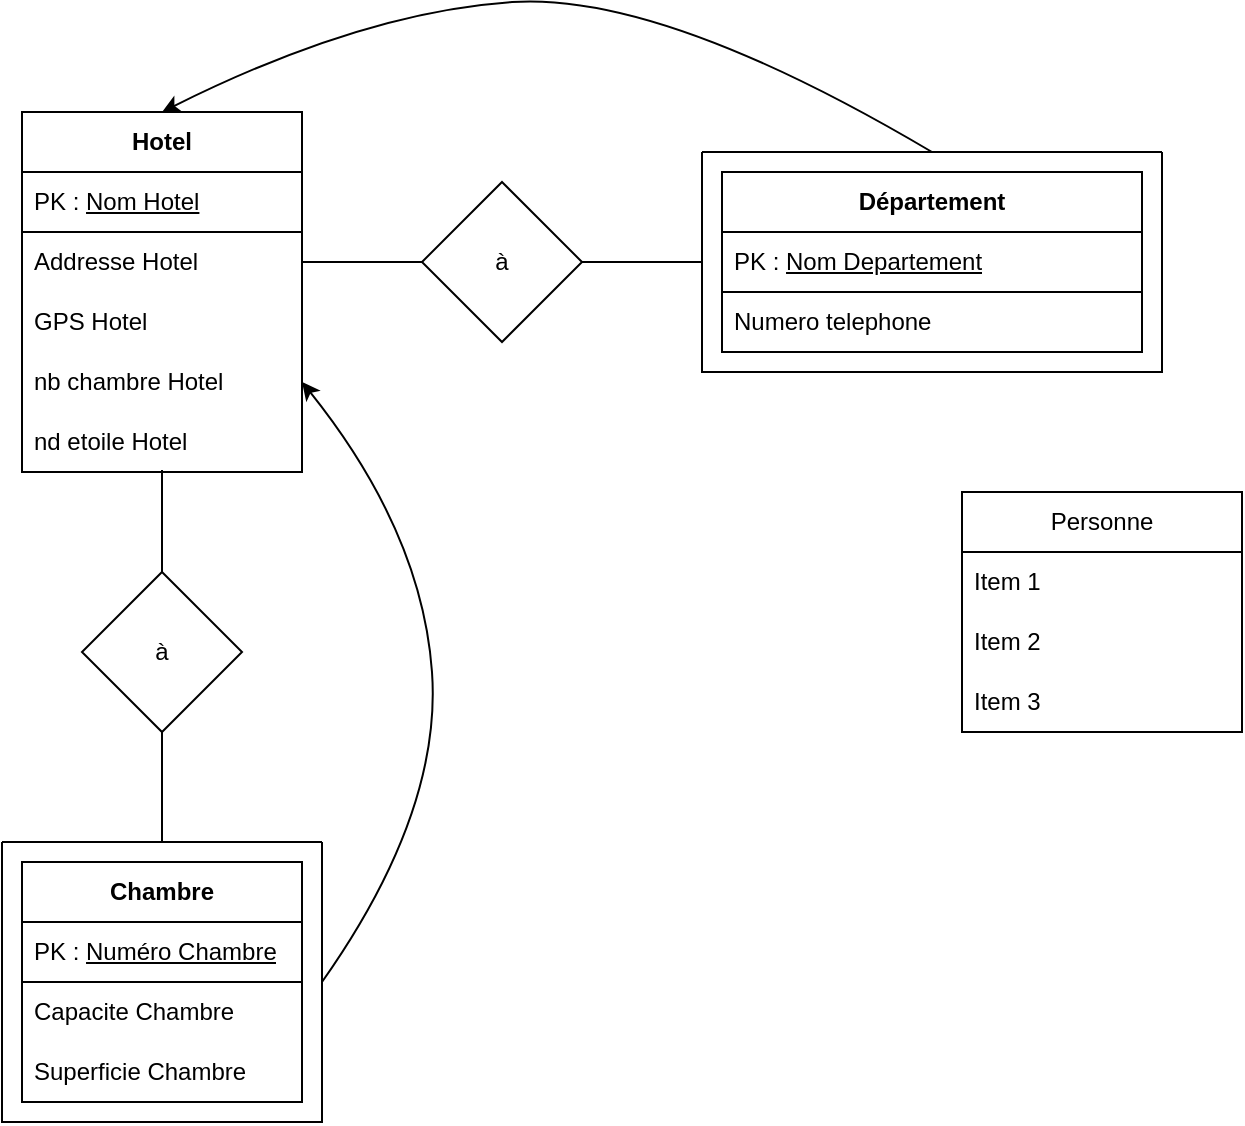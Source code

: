 <mxfile version="22.0.8" type="github">
  <diagram name="Page-1" id="hQsd6_jHzTFfWlwIB3lt">
    <mxGraphModel dx="2049" dy="1139" grid="1" gridSize="10" guides="1" tooltips="1" connect="1" arrows="1" fold="1" page="1" pageScale="1" pageWidth="827" pageHeight="1169" math="0" shadow="0">
      <root>
        <mxCell id="0" />
        <mxCell id="1" parent="0" />
        <mxCell id="F_QFIJokdTv3zEyRkspj-14" value="&lt;b&gt;Hotel&lt;/b&gt;" style="swimlane;fontStyle=0;childLayout=stackLayout;horizontal=1;startSize=30;horizontalStack=0;resizeParent=1;resizeParentMax=0;resizeLast=0;collapsible=1;marginBottom=0;whiteSpace=wrap;html=1;" parent="1" vertex="1">
          <mxGeometry x="40" y="80" width="140" height="180" as="geometry" />
        </mxCell>
        <mxCell id="F_QFIJokdTv3zEyRkspj-15" value="PK : &lt;u&gt;Nom Hotel&lt;br&gt;&lt;/u&gt;" style="text;strokeColor=default;fillColor=none;align=left;verticalAlign=middle;spacingLeft=4;spacingRight=4;overflow=hidden;points=[[0,0.5],[1,0.5]];portConstraint=eastwest;rotatable=0;whiteSpace=wrap;html=1;" parent="F_QFIJokdTv3zEyRkspj-14" vertex="1">
          <mxGeometry y="30" width="140" height="30" as="geometry" />
        </mxCell>
        <mxCell id="F_QFIJokdTv3zEyRkspj-16" value="Addresse Hotel" style="text;strokeColor=none;fillColor=none;align=left;verticalAlign=middle;spacingLeft=4;spacingRight=4;overflow=hidden;points=[[0,0.5],[1,0.5]];portConstraint=eastwest;rotatable=0;whiteSpace=wrap;html=1;" parent="F_QFIJokdTv3zEyRkspj-14" vertex="1">
          <mxGeometry y="60" width="140" height="30" as="geometry" />
        </mxCell>
        <mxCell id="F_QFIJokdTv3zEyRkspj-17" value="GPS Hotel" style="text;strokeColor=none;fillColor=none;align=left;verticalAlign=middle;spacingLeft=4;spacingRight=4;overflow=hidden;points=[[0,0.5],[1,0.5]];portConstraint=eastwest;rotatable=0;whiteSpace=wrap;html=1;" parent="F_QFIJokdTv3zEyRkspj-14" vertex="1">
          <mxGeometry y="90" width="140" height="30" as="geometry" />
        </mxCell>
        <mxCell id="F_QFIJokdTv3zEyRkspj-20" value="nb chambre Hotel" style="text;strokeColor=none;fillColor=none;align=left;verticalAlign=middle;spacingLeft=4;spacingRight=4;overflow=hidden;points=[[0,0.5],[1,0.5]];portConstraint=eastwest;rotatable=0;whiteSpace=wrap;html=1;" parent="F_QFIJokdTv3zEyRkspj-14" vertex="1">
          <mxGeometry y="120" width="140" height="30" as="geometry" />
        </mxCell>
        <mxCell id="F_QFIJokdTv3zEyRkspj-21" value="nd etoile Hotel" style="text;strokeColor=none;fillColor=none;align=left;verticalAlign=middle;spacingLeft=4;spacingRight=4;overflow=hidden;points=[[0,0.5],[1,0.5]];portConstraint=eastwest;rotatable=0;whiteSpace=wrap;html=1;" parent="F_QFIJokdTv3zEyRkspj-14" vertex="1">
          <mxGeometry y="150" width="140" height="30" as="geometry" />
        </mxCell>
        <mxCell id="F_QFIJokdTv3zEyRkspj-22" value="à" style="rhombus;whiteSpace=wrap;html=1;" parent="1" vertex="1">
          <mxGeometry x="240" y="115" width="80" height="80" as="geometry" />
        </mxCell>
        <mxCell id="F_QFIJokdTv3zEyRkspj-25" value="" style="endArrow=none;html=1;rounded=0;entryX=0;entryY=0.5;entryDx=0;entryDy=0;exitX=1;exitY=0.5;exitDx=0;exitDy=0;" parent="1" source="F_QFIJokdTv3zEyRkspj-16" target="F_QFIJokdTv3zEyRkspj-22" edge="1">
          <mxGeometry width="50" height="50" relative="1" as="geometry">
            <mxPoint x="390" y="430" as="sourcePoint" />
            <mxPoint x="440" y="380" as="targetPoint" />
          </mxGeometry>
        </mxCell>
        <mxCell id="F_QFIJokdTv3zEyRkspj-34" value="" style="swimlane;startSize=0;" parent="1" vertex="1">
          <mxGeometry x="380" y="100" width="230" height="110" as="geometry" />
        </mxCell>
        <mxCell id="F_QFIJokdTv3zEyRkspj-26" value="&lt;b&gt;Département&lt;/b&gt;" style="swimlane;fontStyle=0;childLayout=stackLayout;horizontal=1;startSize=30;horizontalStack=0;resizeParent=1;resizeParentMax=0;resizeLast=0;collapsible=1;marginBottom=0;whiteSpace=wrap;html=1;fillColor=default;" parent="F_QFIJokdTv3zEyRkspj-34" vertex="1">
          <mxGeometry x="10" y="10" width="210" height="90" as="geometry" />
        </mxCell>
        <mxCell id="F_QFIJokdTv3zEyRkspj-27" value="PK : &lt;u&gt;Nom Departement&lt;/u&gt;" style="text;strokeColor=default;fillColor=none;align=left;verticalAlign=middle;spacingLeft=4;spacingRight=4;overflow=hidden;points=[[0,0.5],[1,0.5]];portConstraint=eastwest;rotatable=0;whiteSpace=wrap;html=1;" parent="F_QFIJokdTv3zEyRkspj-26" vertex="1">
          <mxGeometry y="30" width="210" height="30" as="geometry" />
        </mxCell>
        <mxCell id="F_QFIJokdTv3zEyRkspj-28" value="Numero telephone" style="text;strokeColor=none;fillColor=none;align=left;verticalAlign=middle;spacingLeft=4;spacingRight=4;overflow=hidden;points=[[0,0.5],[1,0.5]];portConstraint=eastwest;rotatable=0;whiteSpace=wrap;html=1;" parent="F_QFIJokdTv3zEyRkspj-26" vertex="1">
          <mxGeometry y="60" width="210" height="30" as="geometry" />
        </mxCell>
        <mxCell id="F_QFIJokdTv3zEyRkspj-35" value="" style="endArrow=none;html=1;rounded=0;entryX=0;entryY=0.5;entryDx=0;entryDy=0;exitX=1;exitY=0.5;exitDx=0;exitDy=0;" parent="1" source="F_QFIJokdTv3zEyRkspj-22" target="F_QFIJokdTv3zEyRkspj-34" edge="1">
          <mxGeometry width="50" height="50" relative="1" as="geometry">
            <mxPoint x="330" y="140" as="sourcePoint" />
            <mxPoint x="440" y="380" as="targetPoint" />
          </mxGeometry>
        </mxCell>
        <mxCell id="F_QFIJokdTv3zEyRkspj-36" value="" style="curved=1;endArrow=classic;html=1;rounded=0;entryX=0.5;entryY=0;entryDx=0;entryDy=0;exitX=0.5;exitY=0;exitDx=0;exitDy=0;" parent="1" source="F_QFIJokdTv3zEyRkspj-34" target="F_QFIJokdTv3zEyRkspj-14" edge="1">
          <mxGeometry width="50" height="50" relative="1" as="geometry">
            <mxPoint x="390" y="430" as="sourcePoint" />
            <mxPoint x="440" y="380" as="targetPoint" />
            <Array as="points">
              <mxPoint x="360" y="20" />
              <mxPoint x="210" y="30" />
            </Array>
          </mxGeometry>
        </mxCell>
        <mxCell id="F_QFIJokdTv3zEyRkspj-41" value="" style="swimlane;startSize=0;" parent="1" vertex="1">
          <mxGeometry x="30" y="445" width="160" height="140" as="geometry" />
        </mxCell>
        <mxCell id="F_QFIJokdTv3zEyRkspj-37" value="&lt;b&gt;Chambre&lt;/b&gt;" style="swimlane;fontStyle=0;childLayout=stackLayout;horizontal=1;startSize=30;horizontalStack=0;resizeParent=1;resizeParentMax=0;resizeLast=0;collapsible=1;marginBottom=0;whiteSpace=wrap;html=1;" parent="F_QFIJokdTv3zEyRkspj-41" vertex="1">
          <mxGeometry x="10" y="10" width="140" height="120" as="geometry" />
        </mxCell>
        <mxCell id="F_QFIJokdTv3zEyRkspj-38" value="PK : &lt;u&gt;Numéro Chambre&lt;/u&gt;" style="text;strokeColor=default;fillColor=none;align=left;verticalAlign=middle;spacingLeft=4;spacingRight=4;overflow=hidden;points=[[0,0.5],[1,0.5]];portConstraint=eastwest;rotatable=0;whiteSpace=wrap;html=1;" parent="F_QFIJokdTv3zEyRkspj-37" vertex="1">
          <mxGeometry y="30" width="140" height="30" as="geometry" />
        </mxCell>
        <mxCell id="F_QFIJokdTv3zEyRkspj-39" value="Capacite Chambre" style="text;strokeColor=none;fillColor=none;align=left;verticalAlign=middle;spacingLeft=4;spacingRight=4;overflow=hidden;points=[[0,0.5],[1,0.5]];portConstraint=eastwest;rotatable=0;whiteSpace=wrap;html=1;" parent="F_QFIJokdTv3zEyRkspj-37" vertex="1">
          <mxGeometry y="60" width="140" height="30" as="geometry" />
        </mxCell>
        <mxCell id="F_QFIJokdTv3zEyRkspj-40" value="Superficie Chambre" style="text;strokeColor=none;fillColor=none;align=left;verticalAlign=middle;spacingLeft=4;spacingRight=4;overflow=hidden;points=[[0,0.5],[1,0.5]];portConstraint=eastwest;rotatable=0;whiteSpace=wrap;html=1;" parent="F_QFIJokdTv3zEyRkspj-37" vertex="1">
          <mxGeometry y="90" width="140" height="30" as="geometry" />
        </mxCell>
        <mxCell id="F_QFIJokdTv3zEyRkspj-42" value="à" style="rhombus;whiteSpace=wrap;html=1;" parent="1" vertex="1">
          <mxGeometry x="70" y="310" width="80" height="80" as="geometry" />
        </mxCell>
        <mxCell id="F_QFIJokdTv3zEyRkspj-43" value="" style="curved=1;endArrow=classic;html=1;rounded=0;exitX=1;exitY=0.5;exitDx=0;exitDy=0;entryX=1;entryY=0.5;entryDx=0;entryDy=0;" parent="1" source="F_QFIJokdTv3zEyRkspj-41" target="F_QFIJokdTv3zEyRkspj-20" edge="1">
          <mxGeometry width="50" height="50" relative="1" as="geometry">
            <mxPoint x="390" y="330" as="sourcePoint" />
            <mxPoint x="440" y="280" as="targetPoint" />
            <Array as="points">
              <mxPoint x="250" y="430" />
              <mxPoint x="240" y="290" />
            </Array>
          </mxGeometry>
        </mxCell>
        <mxCell id="F_QFIJokdTv3zEyRkspj-44" value="" style="endArrow=none;html=1;rounded=0;exitX=0.5;exitY=0;exitDx=0;exitDy=0;entryX=0.5;entryY=1;entryDx=0;entryDy=0;" parent="1" source="F_QFIJokdTv3zEyRkspj-41" target="F_QFIJokdTv3zEyRkspj-42" edge="1">
          <mxGeometry width="50" height="50" relative="1" as="geometry">
            <mxPoint x="390" y="330" as="sourcePoint" />
            <mxPoint x="440" y="280" as="targetPoint" />
          </mxGeometry>
        </mxCell>
        <mxCell id="F_QFIJokdTv3zEyRkspj-45" value="" style="endArrow=none;html=1;rounded=0;exitX=0.5;exitY=0;exitDx=0;exitDy=0;entryX=0.5;entryY=0.967;entryDx=0;entryDy=0;entryPerimeter=0;" parent="1" source="F_QFIJokdTv3zEyRkspj-42" target="F_QFIJokdTv3zEyRkspj-21" edge="1">
          <mxGeometry width="50" height="50" relative="1" as="geometry">
            <mxPoint x="390" y="330" as="sourcePoint" />
            <mxPoint x="110" y="250" as="targetPoint" />
          </mxGeometry>
        </mxCell>
        <mxCell id="kWLJbN-0jLA5BBV8kCK0-2" value="Personne" style="swimlane;fontStyle=0;childLayout=stackLayout;horizontal=1;startSize=30;horizontalStack=0;resizeParent=1;resizeParentMax=0;resizeLast=0;collapsible=1;marginBottom=0;whiteSpace=wrap;html=1;" vertex="1" parent="1">
          <mxGeometry x="510" y="270" width="140" height="120" as="geometry" />
        </mxCell>
        <mxCell id="kWLJbN-0jLA5BBV8kCK0-3" value="Item 1" style="text;strokeColor=none;fillColor=none;align=left;verticalAlign=middle;spacingLeft=4;spacingRight=4;overflow=hidden;points=[[0,0.5],[1,0.5]];portConstraint=eastwest;rotatable=0;whiteSpace=wrap;html=1;" vertex="1" parent="kWLJbN-0jLA5BBV8kCK0-2">
          <mxGeometry y="30" width="140" height="30" as="geometry" />
        </mxCell>
        <mxCell id="kWLJbN-0jLA5BBV8kCK0-4" value="Item 2" style="text;strokeColor=none;fillColor=none;align=left;verticalAlign=middle;spacingLeft=4;spacingRight=4;overflow=hidden;points=[[0,0.5],[1,0.5]];portConstraint=eastwest;rotatable=0;whiteSpace=wrap;html=1;" vertex="1" parent="kWLJbN-0jLA5BBV8kCK0-2">
          <mxGeometry y="60" width="140" height="30" as="geometry" />
        </mxCell>
        <mxCell id="kWLJbN-0jLA5BBV8kCK0-5" value="Item 3" style="text;strokeColor=none;fillColor=none;align=left;verticalAlign=middle;spacingLeft=4;spacingRight=4;overflow=hidden;points=[[0,0.5],[1,0.5]];portConstraint=eastwest;rotatable=0;whiteSpace=wrap;html=1;" vertex="1" parent="kWLJbN-0jLA5BBV8kCK0-2">
          <mxGeometry y="90" width="140" height="30" as="geometry" />
        </mxCell>
      </root>
    </mxGraphModel>
  </diagram>
</mxfile>
